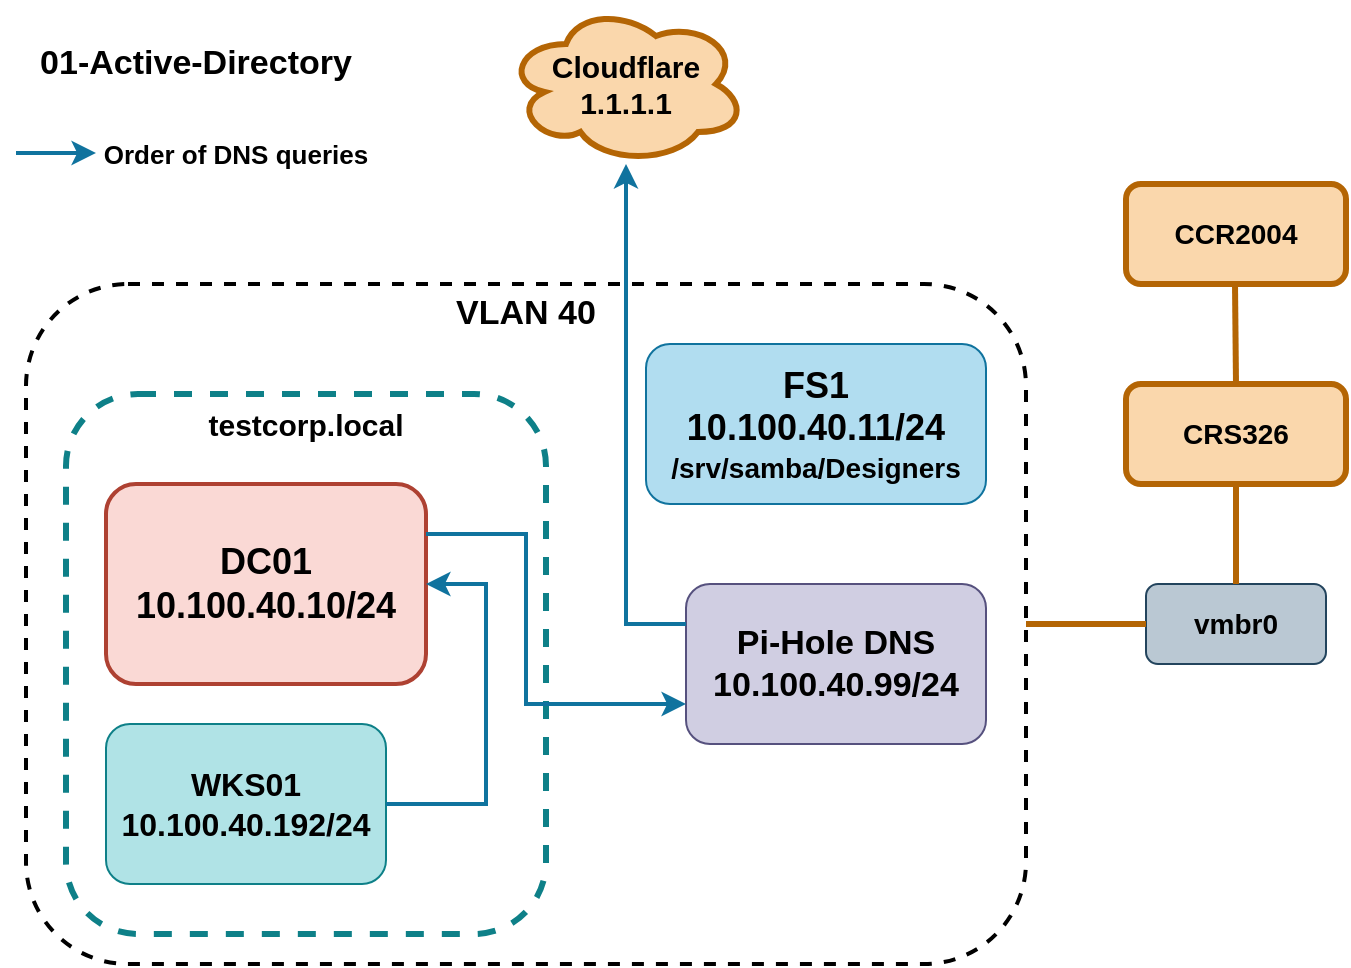 <mxfile version="28.0.7">
  <diagram name="Page-1" id="DNHQ6VG1sB0LXGoutnUy">
    <mxGraphModel dx="1358" dy="866" grid="1" gridSize="10" guides="1" tooltips="1" connect="1" arrows="1" fold="1" page="1" pageScale="1" pageWidth="850" pageHeight="1100" math="0" shadow="0">
      <root>
        <mxCell id="0" />
        <mxCell id="1" parent="0" />
        <mxCell id="I-sbZjvc8O697aPLjvK6-16" value="" style="rounded=1;whiteSpace=wrap;html=1;fillColor=none;strokeColor=#0e8088;dashed=1;strokeWidth=3;" vertex="1" parent="1">
          <mxGeometry x="40" y="215" width="240" height="270" as="geometry" />
        </mxCell>
        <mxCell id="I-sbZjvc8O697aPLjvK6-1" value="&lt;b&gt;&lt;font style=&quot;font-size: 17px;&quot;&gt;01-Active-Directory&lt;/font&gt;&lt;/b&gt;" style="text;html=1;align=center;verticalAlign=middle;whiteSpace=wrap;rounded=0;" vertex="1" parent="1">
          <mxGeometry x="20" y="30" width="170" height="40" as="geometry" />
        </mxCell>
        <mxCell id="I-sbZjvc8O697aPLjvK6-2" value="" style="rounded=1;whiteSpace=wrap;html=1;fillColor=none;strokeColor=light-dark(#000000,#97D077);strokeWidth=2;dashed=1;" vertex="1" parent="1">
          <mxGeometry x="20" y="160" width="500" height="340" as="geometry" />
        </mxCell>
        <mxCell id="I-sbZjvc8O697aPLjvK6-3" value="&lt;div&gt;&lt;b&gt;&lt;font style=&quot;font-size: 17px;&quot;&gt;VLAN 40&lt;/font&gt;&lt;/b&gt;&lt;/div&gt;" style="text;html=1;align=center;verticalAlign=middle;whiteSpace=wrap;rounded=0;" vertex="1" parent="1">
          <mxGeometry x="225" y="160" width="90" height="30" as="geometry" />
        </mxCell>
        <mxCell id="I-sbZjvc8O697aPLjvK6-5" value="&lt;div&gt;&lt;b&gt;&lt;font style=&quot;font-size: 18px;&quot;&gt;DC01&lt;/font&gt;&lt;/b&gt;&lt;/div&gt;&lt;div&gt;&lt;b&gt;&lt;font style=&quot;font-size: 18px;&quot;&gt;10.100.40.10/24&lt;/font&gt;&lt;/b&gt;&lt;/div&gt;" style="rounded=1;whiteSpace=wrap;html=1;fillColor=#fad9d5;strokeColor=#ae4132;strokeWidth=2;" vertex="1" parent="1">
          <mxGeometry x="60" y="260" width="160" height="100" as="geometry" />
        </mxCell>
        <mxCell id="I-sbZjvc8O697aPLjvK6-6" value="&lt;div&gt;&lt;b&gt;&lt;font style=&quot;font-size: 16px;&quot;&gt;WKS01&lt;/font&gt;&lt;/b&gt;&lt;/div&gt;&lt;div&gt;&lt;b&gt;&lt;font style=&quot;font-size: 16px;&quot;&gt;10.100.40.192/24&lt;/font&gt;&lt;/b&gt;&lt;/div&gt;" style="rounded=1;whiteSpace=wrap;html=1;fillColor=#b0e3e6;strokeColor=#0e8088;" vertex="1" parent="1">
          <mxGeometry x="60" y="380" width="140" height="80" as="geometry" />
        </mxCell>
        <mxCell id="I-sbZjvc8O697aPLjvK6-7" value="&lt;div&gt;&lt;b&gt;&lt;font style=&quot;font-size: 18px;&quot;&gt;FS1&lt;/font&gt;&lt;/b&gt;&lt;/div&gt;&lt;div&gt;&lt;b&gt;&lt;font style=&quot;font-size: 18px;&quot;&gt;10.100.40.11/24&lt;/font&gt;&lt;/b&gt;&lt;/div&gt;&lt;div&gt;&lt;font style=&quot;font-size: 14px;&quot;&gt;&lt;b&gt;/srv/samba/Designers&lt;/b&gt;&lt;/font&gt;&lt;/div&gt;" style="rounded=1;whiteSpace=wrap;html=1;fillColor=#b1ddf0;strokeColor=#10739e;" vertex="1" parent="1">
          <mxGeometry x="330" y="190" width="170" height="80" as="geometry" />
        </mxCell>
        <mxCell id="I-sbZjvc8O697aPLjvK6-8" value="&lt;div&gt;&lt;font style=&quot;font-size: 17px;&quot;&gt;&lt;b&gt;&lt;font&gt;Pi-Hole DNS&lt;br&gt;&lt;/font&gt;&lt;/b&gt;&lt;/font&gt;&lt;/div&gt;&lt;div&gt;&lt;font style=&quot;font-size: 17px;&quot;&gt;&lt;b&gt;&lt;font&gt;10.100.40.99/24&lt;/font&gt;&lt;/b&gt;&lt;/font&gt;&lt;/div&gt;" style="rounded=1;whiteSpace=wrap;html=1;fillColor=#d0cee2;strokeColor=#56517e;" vertex="1" parent="1">
          <mxGeometry x="350" y="310" width="150" height="80" as="geometry" />
        </mxCell>
        <mxCell id="I-sbZjvc8O697aPLjvK6-9" value="" style="endArrow=classic;html=1;rounded=0;exitX=1;exitY=0.5;exitDx=0;exitDy=0;entryX=1;entryY=0.5;entryDx=0;entryDy=0;fillColor=#b1ddf0;strokeColor=#10739e;strokeWidth=2;" edge="1" parent="1" source="I-sbZjvc8O697aPLjvK6-6" target="I-sbZjvc8O697aPLjvK6-5">
          <mxGeometry width="50" height="50" relative="1" as="geometry">
            <mxPoint x="420" y="340" as="sourcePoint" />
            <mxPoint x="480" y="290" as="targetPoint" />
            <Array as="points">
              <mxPoint x="250" y="420" />
              <mxPoint x="250" y="310" />
            </Array>
          </mxGeometry>
        </mxCell>
        <mxCell id="I-sbZjvc8O697aPLjvK6-10" value="" style="endArrow=classic;html=1;rounded=0;exitX=1;exitY=0.25;exitDx=0;exitDy=0;entryX=0;entryY=0.75;entryDx=0;entryDy=0;fillColor=#b1ddf0;strokeColor=#10739e;strokeWidth=2;" edge="1" parent="1" source="I-sbZjvc8O697aPLjvK6-5" target="I-sbZjvc8O697aPLjvK6-8">
          <mxGeometry width="50" height="50" relative="1" as="geometry">
            <mxPoint x="430" y="340" as="sourcePoint" />
            <mxPoint x="380" y="390" as="targetPoint" />
            <Array as="points">
              <mxPoint x="270" y="285" />
              <mxPoint x="270" y="370" />
            </Array>
          </mxGeometry>
        </mxCell>
        <mxCell id="I-sbZjvc8O697aPLjvK6-11" value="" style="endArrow=classic;html=1;rounded=0;fillColor=#b1ddf0;strokeColor=#10739e;strokeWidth=2;exitX=0;exitY=0.25;exitDx=0;exitDy=0;" edge="1" parent="1" source="I-sbZjvc8O697aPLjvK6-8">
          <mxGeometry width="50" height="50" relative="1" as="geometry">
            <mxPoint x="400" y="300" as="sourcePoint" />
            <mxPoint x="320" y="100" as="targetPoint" />
            <Array as="points">
              <mxPoint x="320" y="330" />
            </Array>
          </mxGeometry>
        </mxCell>
        <mxCell id="I-sbZjvc8O697aPLjvK6-12" value="&lt;div&gt;&lt;font style=&quot;font-size: 15px;&quot;&gt;&lt;b&gt;Cloudflare&lt;/b&gt;&lt;/font&gt;&lt;/div&gt;&lt;div&gt;&lt;font style=&quot;font-size: 15px;&quot;&gt;&lt;b&gt;1.1.1.1&lt;/b&gt;&lt;/font&gt;&lt;/div&gt;" style="ellipse;shape=cloud;whiteSpace=wrap;html=1;fillColor=#fad7ac;strokeColor=#b46504;strokeWidth=3;" vertex="1" parent="1">
          <mxGeometry x="260" y="20" width="120" height="80" as="geometry" />
        </mxCell>
        <mxCell id="I-sbZjvc8O697aPLjvK6-13" value="" style="endArrow=classic;html=1;rounded=0;fillColor=#b1ddf0;strokeColor=#10739e;strokeWidth=2;" edge="1" parent="1">
          <mxGeometry width="50" height="50" relative="1" as="geometry">
            <mxPoint x="15" y="94.5" as="sourcePoint" />
            <mxPoint x="55" y="94.5" as="targetPoint" />
          </mxGeometry>
        </mxCell>
        <mxCell id="I-sbZjvc8O697aPLjvK6-14" value="&lt;b&gt;&lt;font style=&quot;font-size: 13px;&quot;&gt;Order of DNS queries&lt;/font&gt;&lt;/b&gt;" style="text;html=1;align=center;verticalAlign=middle;whiteSpace=wrap;rounded=0;" vertex="1" parent="1">
          <mxGeometry x="55" y="80" width="140" height="30" as="geometry" />
        </mxCell>
        <mxCell id="I-sbZjvc8O697aPLjvK6-17" value="&lt;b style=&quot;color: light-dark(rgb(0, 0, 0), rgb(103, 171, 159));&quot;&gt;&lt;font style=&quot;font-size: 15px;&quot;&gt;testcorp.local&lt;/font&gt;&lt;/b&gt;" style="text;html=1;align=center;verticalAlign=middle;whiteSpace=wrap;rounded=0;fillColor=none;strokeColor=none;" vertex="1" parent="1">
          <mxGeometry x="90" y="215" width="140" height="30" as="geometry" />
        </mxCell>
        <mxCell id="I-sbZjvc8O697aPLjvK6-18" value="&lt;b&gt;&lt;font style=&quot;font-size: 14px;&quot;&gt;vmbr0&lt;/font&gt;&lt;/b&gt;" style="rounded=1;whiteSpace=wrap;html=1;fillColor=#bac8d3;strokeColor=#23445d;" vertex="1" parent="1">
          <mxGeometry x="580" y="310" width="90" height="40" as="geometry" />
        </mxCell>
        <mxCell id="I-sbZjvc8O697aPLjvK6-19" value="&lt;b&gt;&lt;font style=&quot;font-size: 14px;&quot;&gt;CRS326&lt;/font&gt;&lt;/b&gt;" style="rounded=1;whiteSpace=wrap;html=1;fillColor=#fad7ac;strokeColor=#b46504;strokeWidth=3;" vertex="1" parent="1">
          <mxGeometry x="570" y="210" width="110" height="50" as="geometry" />
        </mxCell>
        <mxCell id="I-sbZjvc8O697aPLjvK6-21" value="&lt;font style=&quot;font-size: 14px;&quot;&gt;&lt;b&gt;CCR2004&lt;/b&gt;&lt;/font&gt;" style="rounded=1;whiteSpace=wrap;html=1;fillColor=#fad7ac;strokeColor=#b46504;strokeWidth=3;" vertex="1" parent="1">
          <mxGeometry x="570" y="110" width="110" height="50" as="geometry" />
        </mxCell>
        <mxCell id="I-sbZjvc8O697aPLjvK6-22" value="" style="endArrow=none;html=1;rounded=1;entryX=0;entryY=0.5;entryDx=0;entryDy=0;exitX=1;exitY=0.5;exitDx=0;exitDy=0;curved=0;strokeWidth=3;fillColor=#fad7ac;strokeColor=#b46504;" edge="1" parent="1" source="I-sbZjvc8O697aPLjvK6-2" target="I-sbZjvc8O697aPLjvK6-18">
          <mxGeometry width="50" height="50" relative="1" as="geometry">
            <mxPoint x="400" y="300" as="sourcePoint" />
            <mxPoint x="450" y="250" as="targetPoint" />
          </mxGeometry>
        </mxCell>
        <mxCell id="I-sbZjvc8O697aPLjvK6-23" value="" style="endArrow=none;html=1;rounded=1;entryX=0.5;entryY=0;entryDx=0;entryDy=0;exitX=0.5;exitY=1;exitDx=0;exitDy=0;curved=0;strokeWidth=3;fillColor=#fad7ac;strokeColor=#b46504;" edge="1" parent="1" source="I-sbZjvc8O697aPLjvK6-19" target="I-sbZjvc8O697aPLjvK6-18">
          <mxGeometry width="50" height="50" relative="1" as="geometry">
            <mxPoint x="530" y="320" as="sourcePoint" />
            <mxPoint x="590" y="320" as="targetPoint" />
          </mxGeometry>
        </mxCell>
        <mxCell id="I-sbZjvc8O697aPLjvK6-24" value="" style="endArrow=none;html=1;rounded=1;entryX=0.5;entryY=0;entryDx=0;entryDy=0;exitX=0.5;exitY=1;exitDx=0;exitDy=0;curved=0;strokeWidth=3;fillColor=#fad7ac;strokeColor=#b46504;" edge="1" parent="1" target="I-sbZjvc8O697aPLjvK6-19">
          <mxGeometry width="50" height="50" relative="1" as="geometry">
            <mxPoint x="624.5" y="160" as="sourcePoint" />
            <mxPoint x="624.5" y="210" as="targetPoint" />
          </mxGeometry>
        </mxCell>
      </root>
    </mxGraphModel>
  </diagram>
</mxfile>
